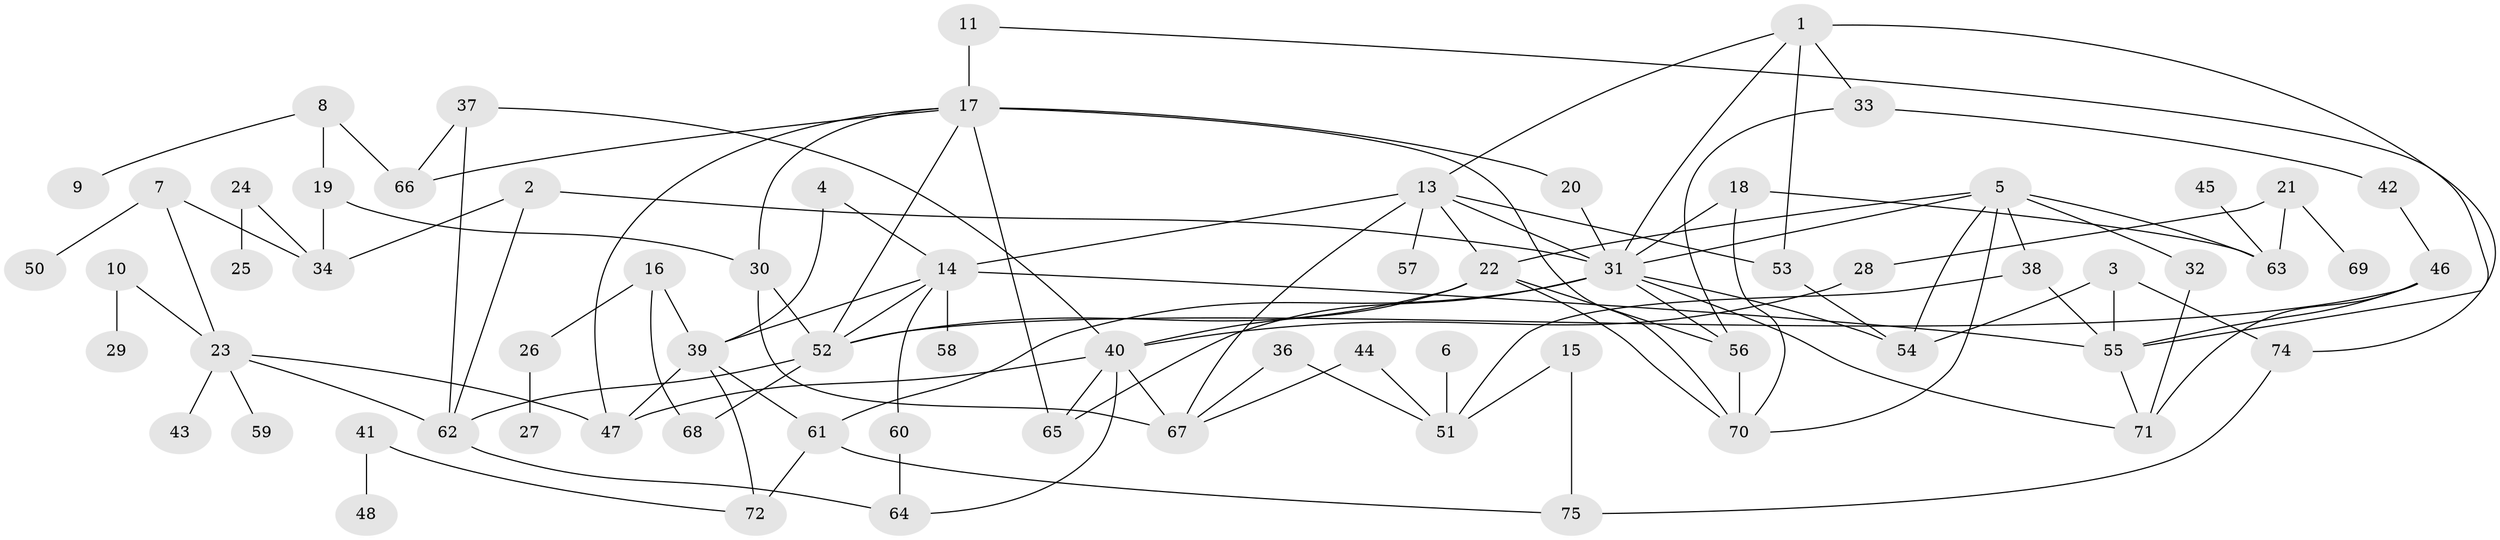 // original degree distribution, {3: 0.24761904761904763, 2: 0.20952380952380953, 1: 0.17142857142857143, 0: 0.0380952380952381, 5: 0.09523809523809523, 4: 0.18095238095238095, 6: 0.0380952380952381, 7: 0.01904761904761905}
// Generated by graph-tools (version 1.1) at 2025/48/03/04/25 22:48:29]
// undirected, 71 vertices, 118 edges
graph export_dot {
  node [color=gray90,style=filled];
  1;
  2;
  3;
  4;
  5;
  6;
  7;
  8;
  9;
  10;
  11;
  13;
  14;
  15;
  16;
  17;
  18;
  19;
  20;
  21;
  22;
  23;
  24;
  25;
  26;
  27;
  28;
  29;
  30;
  31;
  32;
  33;
  34;
  36;
  37;
  38;
  39;
  40;
  41;
  42;
  43;
  44;
  45;
  46;
  47;
  48;
  50;
  51;
  52;
  53;
  54;
  55;
  56;
  57;
  58;
  59;
  60;
  61;
  62;
  63;
  64;
  65;
  66;
  67;
  68;
  69;
  70;
  71;
  72;
  74;
  75;
  1 -- 13 [weight=1.0];
  1 -- 31 [weight=1.0];
  1 -- 33 [weight=1.0];
  1 -- 53 [weight=1.0];
  1 -- 55 [weight=1.0];
  2 -- 31 [weight=1.0];
  2 -- 34 [weight=1.0];
  2 -- 62 [weight=1.0];
  3 -- 54 [weight=1.0];
  3 -- 55 [weight=1.0];
  3 -- 74 [weight=1.0];
  4 -- 14 [weight=1.0];
  4 -- 39 [weight=1.0];
  5 -- 22 [weight=1.0];
  5 -- 31 [weight=1.0];
  5 -- 32 [weight=2.0];
  5 -- 38 [weight=1.0];
  5 -- 54 [weight=1.0];
  5 -- 63 [weight=1.0];
  5 -- 70 [weight=1.0];
  6 -- 51 [weight=1.0];
  7 -- 23 [weight=1.0];
  7 -- 34 [weight=1.0];
  7 -- 50 [weight=1.0];
  8 -- 9 [weight=1.0];
  8 -- 19 [weight=1.0];
  8 -- 66 [weight=1.0];
  10 -- 23 [weight=1.0];
  10 -- 29 [weight=1.0];
  11 -- 17 [weight=2.0];
  11 -- 74 [weight=1.0];
  13 -- 14 [weight=2.0];
  13 -- 22 [weight=1.0];
  13 -- 31 [weight=1.0];
  13 -- 53 [weight=1.0];
  13 -- 57 [weight=1.0];
  13 -- 67 [weight=1.0];
  14 -- 39 [weight=1.0];
  14 -- 52 [weight=1.0];
  14 -- 55 [weight=1.0];
  14 -- 58 [weight=1.0];
  14 -- 60 [weight=1.0];
  15 -- 51 [weight=1.0];
  15 -- 75 [weight=1.0];
  16 -- 26 [weight=1.0];
  16 -- 39 [weight=1.0];
  16 -- 68 [weight=1.0];
  17 -- 20 [weight=1.0];
  17 -- 30 [weight=1.0];
  17 -- 47 [weight=1.0];
  17 -- 52 [weight=1.0];
  17 -- 65 [weight=1.0];
  17 -- 66 [weight=1.0];
  17 -- 70 [weight=1.0];
  18 -- 31 [weight=1.0];
  18 -- 63 [weight=1.0];
  18 -- 70 [weight=1.0];
  19 -- 30 [weight=1.0];
  19 -- 34 [weight=1.0];
  20 -- 31 [weight=1.0];
  21 -- 28 [weight=1.0];
  21 -- 63 [weight=1.0];
  21 -- 69 [weight=1.0];
  22 -- 40 [weight=1.0];
  22 -- 52 [weight=1.0];
  22 -- 56 [weight=1.0];
  22 -- 70 [weight=1.0];
  23 -- 43 [weight=1.0];
  23 -- 47 [weight=1.0];
  23 -- 59 [weight=1.0];
  23 -- 62 [weight=1.0];
  24 -- 25 [weight=1.0];
  24 -- 34 [weight=1.0];
  26 -- 27 [weight=1.0];
  28 -- 40 [weight=1.0];
  30 -- 52 [weight=1.0];
  30 -- 67 [weight=1.0];
  31 -- 54 [weight=1.0];
  31 -- 56 [weight=1.0];
  31 -- 61 [weight=1.0];
  31 -- 65 [weight=1.0];
  31 -- 71 [weight=1.0];
  32 -- 71 [weight=1.0];
  33 -- 42 [weight=1.0];
  33 -- 56 [weight=2.0];
  36 -- 51 [weight=1.0];
  36 -- 67 [weight=1.0];
  37 -- 40 [weight=1.0];
  37 -- 62 [weight=1.0];
  37 -- 66 [weight=1.0];
  38 -- 51 [weight=1.0];
  38 -- 55 [weight=1.0];
  39 -- 47 [weight=1.0];
  39 -- 61 [weight=1.0];
  39 -- 72 [weight=1.0];
  40 -- 47 [weight=1.0];
  40 -- 64 [weight=1.0];
  40 -- 65 [weight=1.0];
  40 -- 67 [weight=1.0];
  41 -- 48 [weight=1.0];
  41 -- 72 [weight=1.0];
  42 -- 46 [weight=1.0];
  44 -- 51 [weight=1.0];
  44 -- 67 [weight=1.0];
  45 -- 63 [weight=1.0];
  46 -- 52 [weight=1.0];
  46 -- 55 [weight=1.0];
  46 -- 71 [weight=1.0];
  52 -- 62 [weight=1.0];
  52 -- 68 [weight=1.0];
  53 -- 54 [weight=1.0];
  55 -- 71 [weight=1.0];
  56 -- 70 [weight=1.0];
  60 -- 64 [weight=1.0];
  61 -- 72 [weight=1.0];
  61 -- 75 [weight=1.0];
  62 -- 64 [weight=1.0];
  74 -- 75 [weight=1.0];
}
